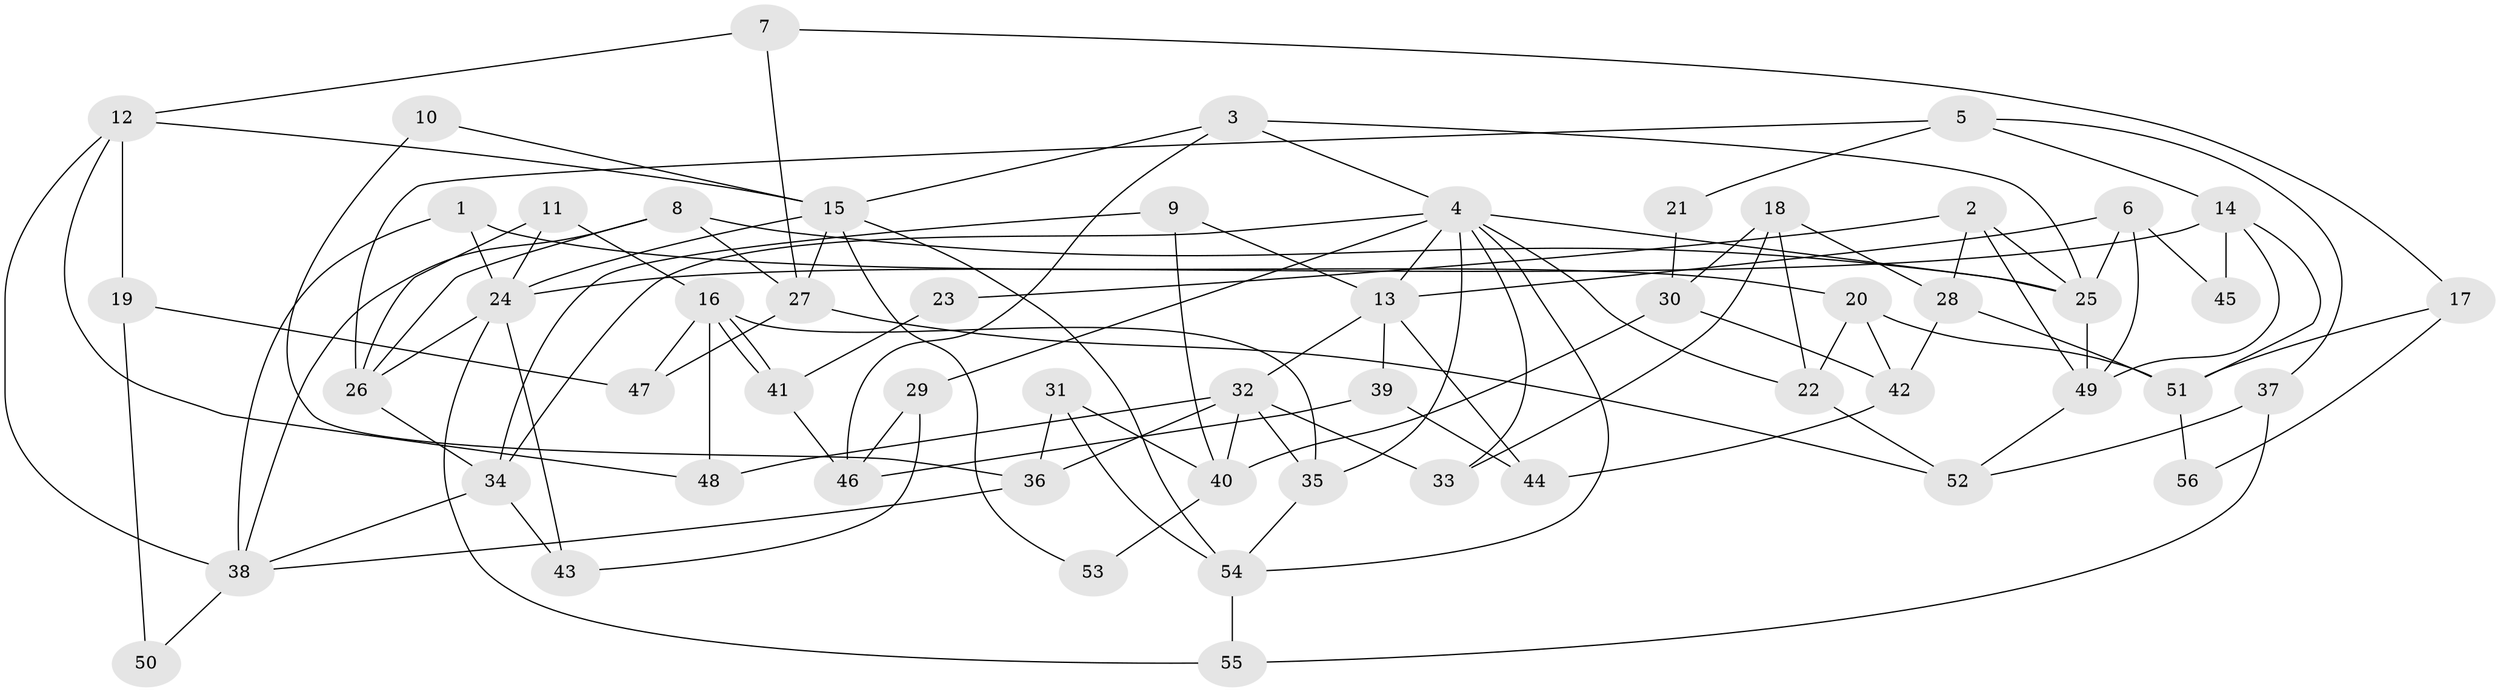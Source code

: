 // coarse degree distribution, {5: 0.14705882352941177, 7: 0.11764705882352941, 4: 0.14705882352941177, 11: 0.029411764705882353, 3: 0.20588235294117646, 6: 0.17647058823529413, 2: 0.11764705882352941, 10: 0.029411764705882353, 9: 0.029411764705882353}
// Generated by graph-tools (version 1.1) at 2025/52/02/27/25 19:52:09]
// undirected, 56 vertices, 112 edges
graph export_dot {
graph [start="1"]
  node [color=gray90,style=filled];
  1;
  2;
  3;
  4;
  5;
  6;
  7;
  8;
  9;
  10;
  11;
  12;
  13;
  14;
  15;
  16;
  17;
  18;
  19;
  20;
  21;
  22;
  23;
  24;
  25;
  26;
  27;
  28;
  29;
  30;
  31;
  32;
  33;
  34;
  35;
  36;
  37;
  38;
  39;
  40;
  41;
  42;
  43;
  44;
  45;
  46;
  47;
  48;
  49;
  50;
  51;
  52;
  53;
  54;
  55;
  56;
  1 -- 38;
  1 -- 24;
  1 -- 20;
  2 -- 25;
  2 -- 49;
  2 -- 23;
  2 -- 28;
  3 -- 25;
  3 -- 4;
  3 -- 15;
  3 -- 46;
  4 -- 35;
  4 -- 34;
  4 -- 13;
  4 -- 22;
  4 -- 25;
  4 -- 29;
  4 -- 33;
  4 -- 54;
  5 -- 14;
  5 -- 26;
  5 -- 21;
  5 -- 37;
  6 -- 49;
  6 -- 13;
  6 -- 25;
  6 -- 45;
  7 -- 27;
  7 -- 12;
  7 -- 17;
  8 -- 26;
  8 -- 25;
  8 -- 27;
  8 -- 38;
  9 -- 34;
  9 -- 13;
  9 -- 40;
  10 -- 15;
  10 -- 36;
  11 -- 24;
  11 -- 16;
  11 -- 26;
  12 -- 15;
  12 -- 38;
  12 -- 19;
  12 -- 48;
  13 -- 32;
  13 -- 39;
  13 -- 44;
  14 -- 24;
  14 -- 51;
  14 -- 45;
  14 -- 49;
  15 -- 24;
  15 -- 27;
  15 -- 53;
  15 -- 54;
  16 -- 35;
  16 -- 41;
  16 -- 41;
  16 -- 47;
  16 -- 48;
  17 -- 51;
  17 -- 56;
  18 -- 22;
  18 -- 30;
  18 -- 28;
  18 -- 33;
  19 -- 47;
  19 -- 50;
  20 -- 22;
  20 -- 42;
  20 -- 51;
  21 -- 30;
  22 -- 52;
  23 -- 41;
  24 -- 26;
  24 -- 55;
  24 -- 43;
  25 -- 49;
  26 -- 34;
  27 -- 47;
  27 -- 52;
  28 -- 42;
  28 -- 51;
  29 -- 46;
  29 -- 43;
  30 -- 40;
  30 -- 42;
  31 -- 40;
  31 -- 54;
  31 -- 36;
  32 -- 33;
  32 -- 48;
  32 -- 35;
  32 -- 36;
  32 -- 40;
  34 -- 38;
  34 -- 43;
  35 -- 54;
  36 -- 38;
  37 -- 52;
  37 -- 55;
  38 -- 50;
  39 -- 44;
  39 -- 46;
  40 -- 53;
  41 -- 46;
  42 -- 44;
  49 -- 52;
  51 -- 56;
  54 -- 55;
}
